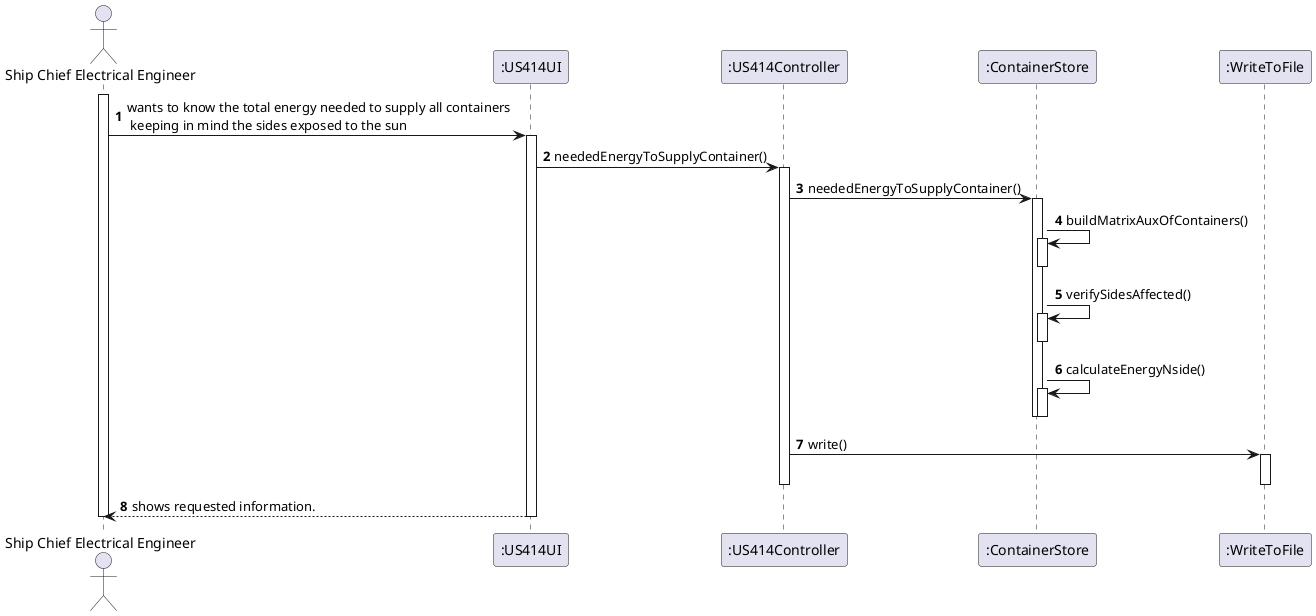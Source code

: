@startuml
'https://plantuml.com/sequence-diagram

autonumber

actor "Ship Chief Electrical Engineer" as TM

participant ":US414UI" as SAUI
participant ":US414Controller" as SAC
participant ":ContainerStore" as US
participant ":WriteToFile" as WT



activate TM

TM -> SAUI:  wants to know the total energy needed to supply all containers \n keeping in mind the sides exposed to the sun


activate SAUI
SAUI -> SAC: neededEnergyToSupplyContainer()
activate SAC

SAC -> US: neededEnergyToSupplyContainer()
activate US
US -> US: buildMatrixAuxOfContainers()
activate US
deactivate US

US -> US: verifySidesAffected()
activate US
deactivate US

US -> US: calculateEnergyNside()
activate US
deactivate US

deactivate US



SAC -> WT: write()
activate WT
deactivate WT

deactivate SAC
SAUI --> TM: shows requested information.

deactivate SAUI
deactivate TM
@enduml